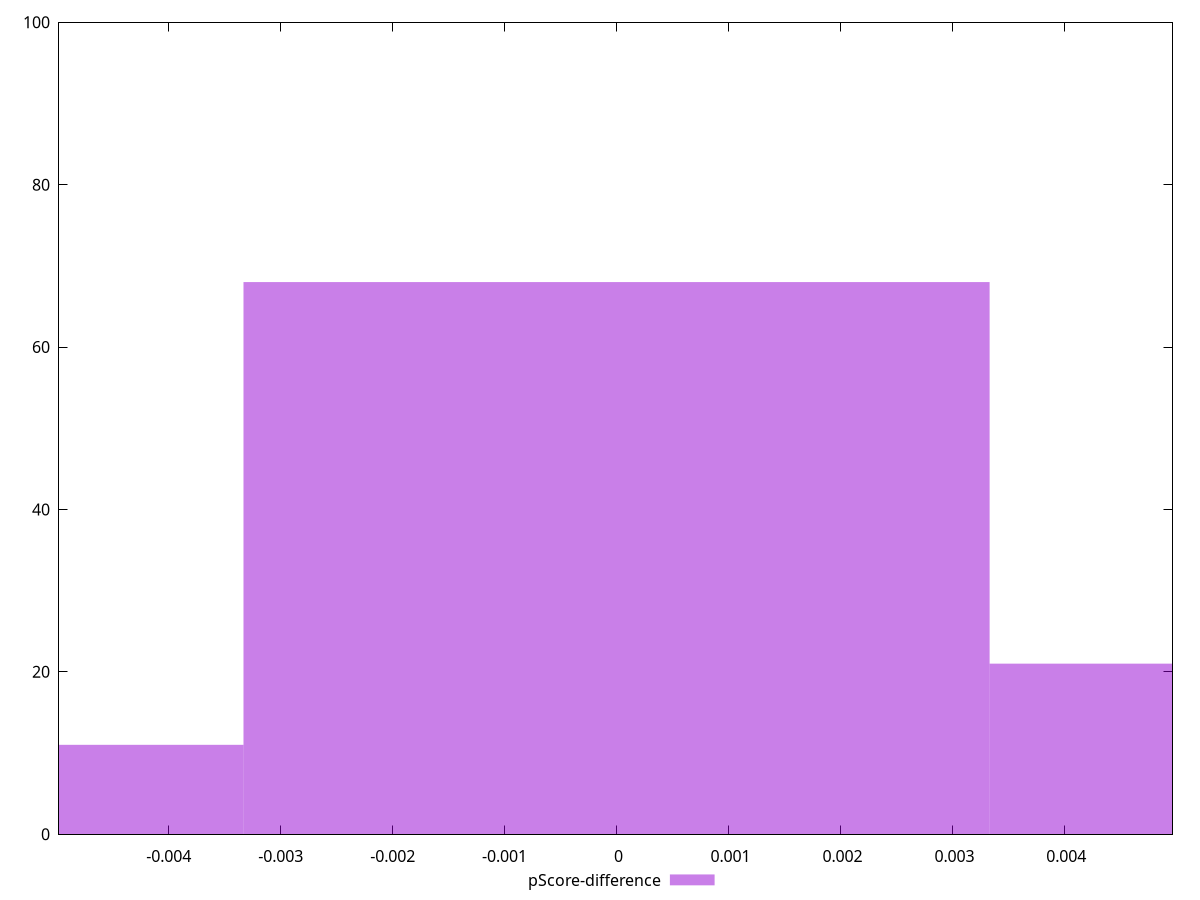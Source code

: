 reset

$pScoreDifference <<EOF
0 68
0.006664820043986399 21
-0.006664820043986399 11
EOF

set key outside below
set boxwidth 0.006664820043986399
set xrange [-0.0049803529069251395:0.004966023519044932]
set yrange [0:100]
set trange [0:100]
set style fill transparent solid 0.5 noborder
set terminal svg size 640, 490 enhanced background rgb 'white'
set output "report_00017_2021-02-10T15-08-03.406Z/interactive/samples/pages/pScore-difference/histogram.svg"

plot $pScoreDifference title "pScore-difference" with boxes

reset
